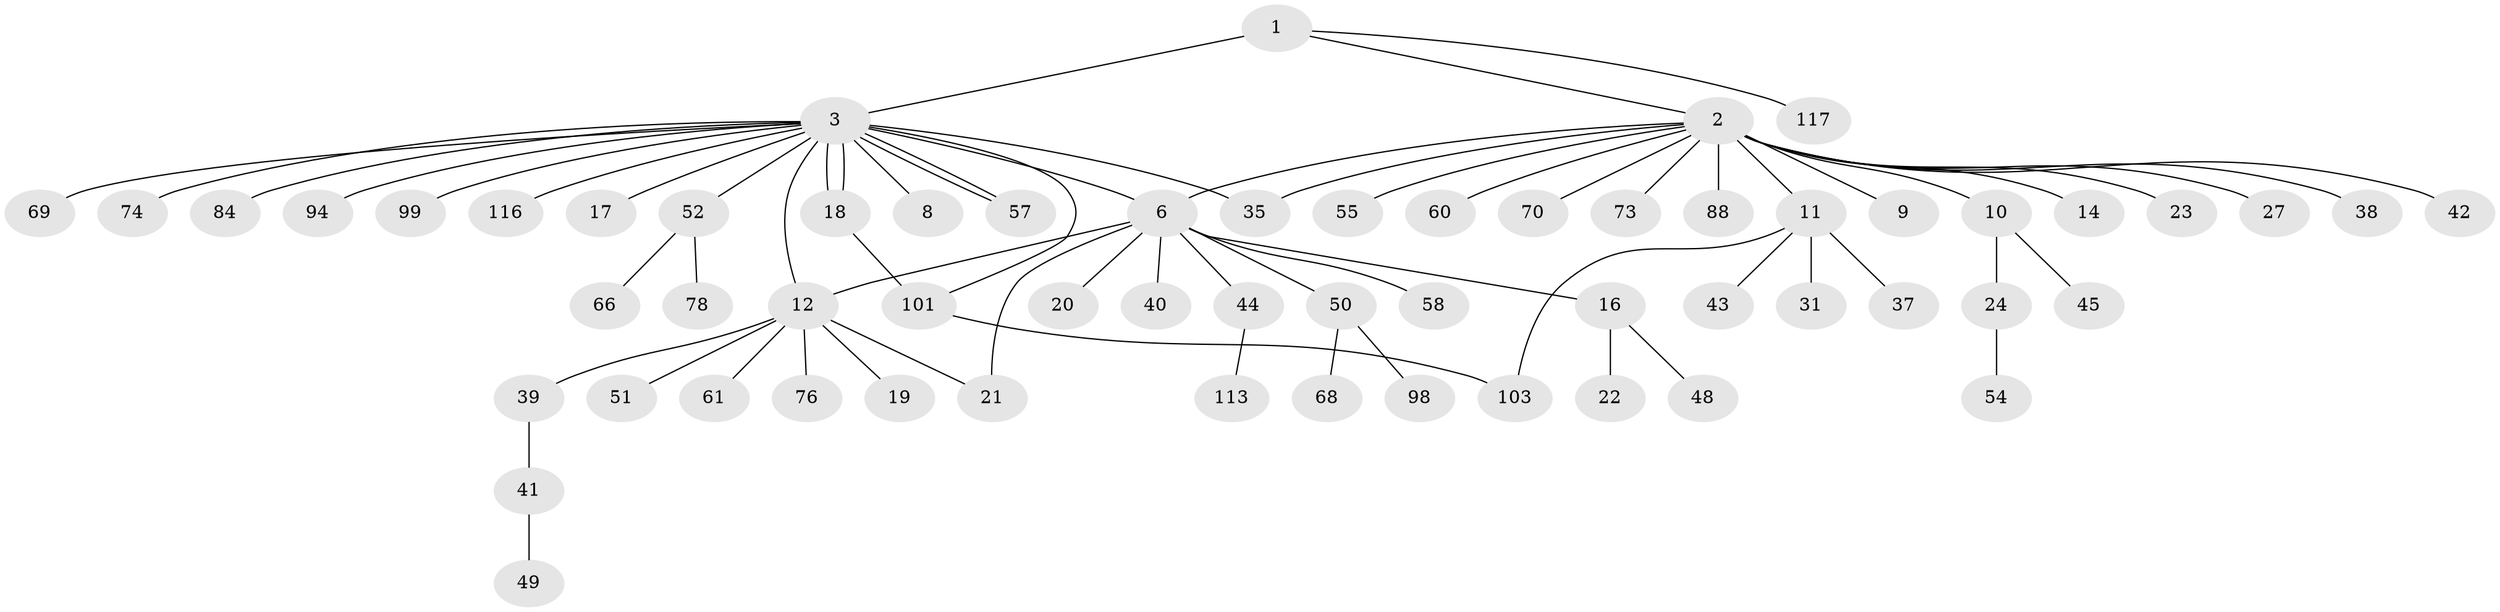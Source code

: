 // original degree distribution, {4: 0.025, 16: 0.008333333333333333, 19: 0.008333333333333333, 7: 0.016666666666666666, 2: 0.2, 11: 0.008333333333333333, 8: 0.008333333333333333, 1: 0.6, 3: 0.09166666666666666, 5: 0.008333333333333333, 6: 0.025}
// Generated by graph-tools (version 1.1) at 2025/14/03/09/25 04:14:28]
// undirected, 60 vertices, 67 edges
graph export_dot {
graph [start="1"]
  node [color=gray90,style=filled];
  1;
  2 [super="+5"];
  3 [super="+28+46+4"];
  6 [super="+7+82+108+77+72+34+47"];
  8;
  9;
  10;
  11;
  12 [super="+30"];
  14;
  16;
  17;
  18 [super="+89+64+25"];
  19;
  20;
  21 [super="+65+102"];
  22;
  23;
  24;
  27;
  31 [super="+80"];
  35 [super="+112+92+110+36"];
  37;
  38 [super="+62"];
  39;
  40 [super="+71"];
  41;
  42;
  43 [super="+59"];
  44;
  45;
  48;
  49;
  50;
  51;
  52;
  54;
  55;
  57;
  58;
  60;
  61 [super="+63+85"];
  66 [super="+114"];
  68;
  69;
  70;
  73;
  74 [super="+86"];
  76;
  78 [super="+90+106"];
  84;
  88;
  94;
  98;
  99;
  101 [super="+109"];
  103 [super="+120+115"];
  113 [super="+119"];
  116;
  117;
  1 -- 2;
  1 -- 3 [weight=2];
  1 -- 117;
  2 -- 6;
  2 -- 9;
  2 -- 10;
  2 -- 14;
  2 -- 23;
  2 -- 27;
  2 -- 35;
  2 -- 38;
  2 -- 42;
  2 -- 55;
  2 -- 60;
  2 -- 70;
  2 -- 73;
  2 -- 88;
  2 -- 11;
  3 -- 8;
  3 -- 18;
  3 -- 18;
  3 -- 35;
  3 -- 57;
  3 -- 57;
  3 -- 69;
  3 -- 74;
  3 -- 84;
  3 -- 94;
  3 -- 99;
  3 -- 101;
  3 -- 116;
  3 -- 12;
  3 -- 6;
  3 -- 52;
  3 -- 17;
  6 -- 12;
  6 -- 20;
  6 -- 21;
  6 -- 16;
  6 -- 50;
  6 -- 40;
  6 -- 58;
  6 -- 44;
  10 -- 24;
  10 -- 45;
  11 -- 31;
  11 -- 37;
  11 -- 43;
  11 -- 103;
  12 -- 19;
  12 -- 76;
  12 -- 51;
  12 -- 39;
  12 -- 61;
  12 -- 21;
  16 -- 22;
  16 -- 48;
  18 -- 101;
  24 -- 54;
  39 -- 41;
  41 -- 49;
  44 -- 113;
  50 -- 68;
  50 -- 98;
  52 -- 66;
  52 -- 78;
  101 -- 103;
}
